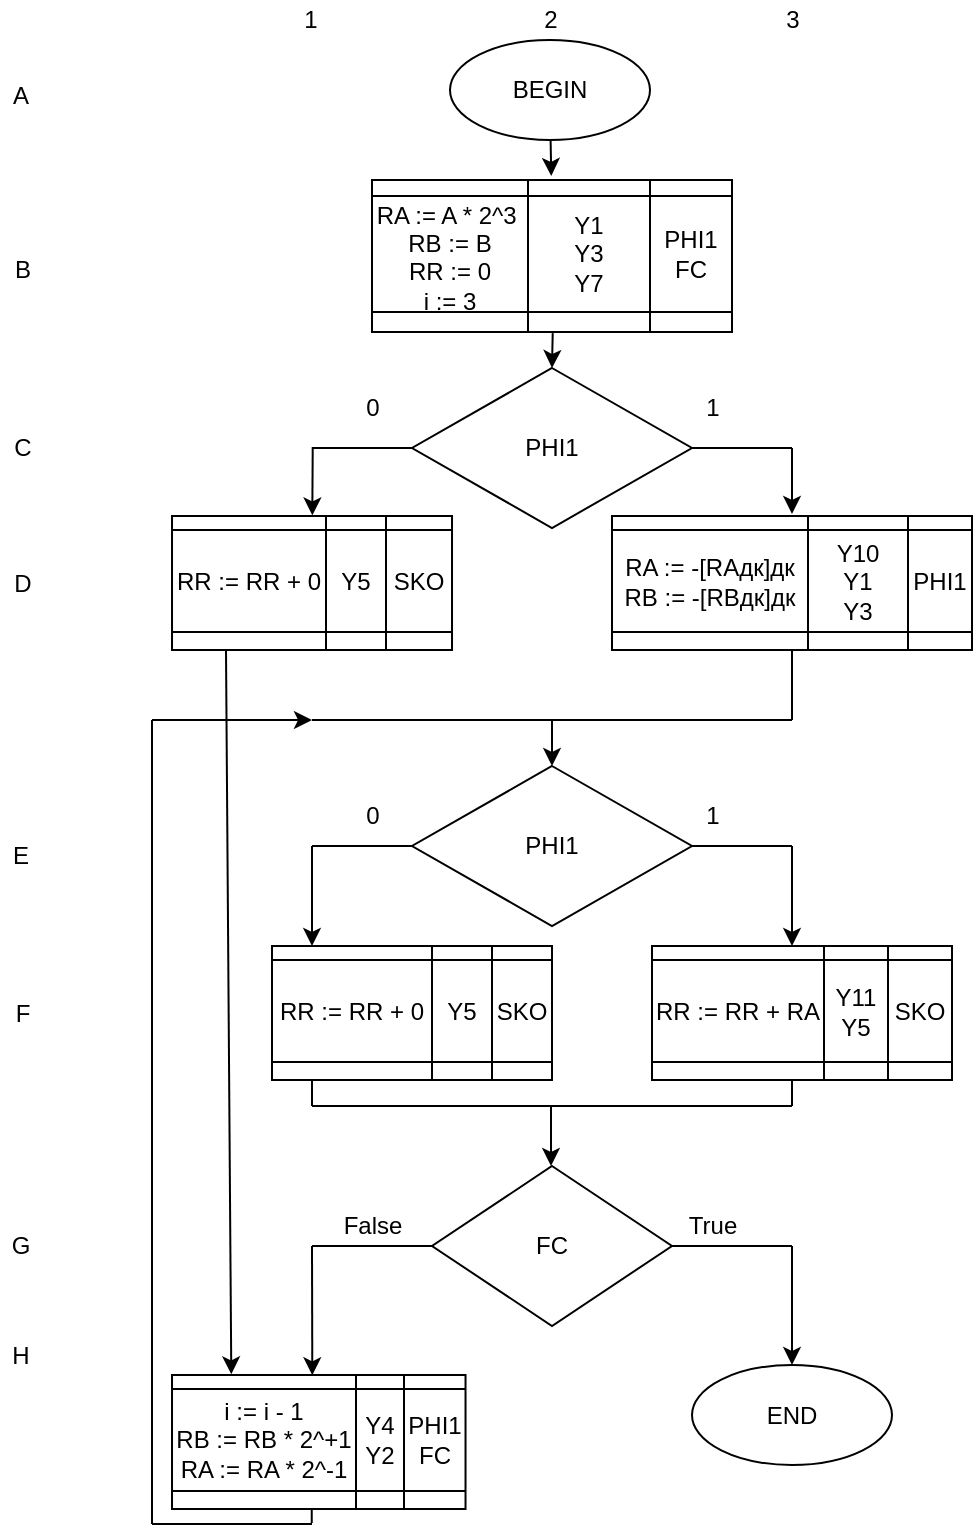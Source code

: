 <mxfile version="17.2.1" type="github">
  <diagram id="ez6Pmv2kusKLnf8vKSny" name="Page-1">
    <mxGraphModel dx="1763" dy="1227" grid="0" gridSize="10" guides="1" tooltips="0" connect="1" arrows="1" fold="1" page="0" pageScale="1" pageWidth="827" pageHeight="1169" background="none" math="0" shadow="0">
      <root>
        <mxCell id="0" />
        <mxCell id="1" parent="0" />
        <mxCell id="bsMHO7k-jK4RVr3ezQjx-1" value="BEGIN" style="ellipse;whiteSpace=wrap;html=1;" parent="1" vertex="1">
          <mxGeometry x="339" y="-87" width="100" height="50" as="geometry" />
        </mxCell>
        <mxCell id="bsMHO7k-jK4RVr3ezQjx-4" value="" style="endArrow=classic;html=1;rounded=0;entryX=0.498;entryY=-0.251;entryDx=0;entryDy=0;entryPerimeter=0;" parent="1" source="bsMHO7k-jK4RVr3ezQjx-1" target="Ww31mLnuFzs7qHQlqa_S-3" edge="1">
          <mxGeometry width="50" height="50" relative="1" as="geometry">
            <mxPoint x="400" y="124" as="sourcePoint" />
            <mxPoint x="390" y="-55" as="targetPoint" />
          </mxGeometry>
        </mxCell>
        <mxCell id="bsMHO7k-jK4RVr3ezQjx-8" value="" style="endArrow=none;html=1;rounded=0;entryX=1;entryY=0.5;entryDx=0;entryDy=0;" parent="1" target="bsMHO7k-jK4RVr3ezQjx-62" edge="1">
          <mxGeometry width="50" height="50" relative="1" as="geometry">
            <mxPoint x="510" y="117" as="sourcePoint" />
            <mxPoint x="440" y="-33" as="targetPoint" />
          </mxGeometry>
        </mxCell>
        <mxCell id="bsMHO7k-jK4RVr3ezQjx-9" value="" style="endArrow=none;html=1;rounded=0;exitX=0;exitY=0.5;exitDx=0;exitDy=0;" parent="1" source="bsMHO7k-jK4RVr3ezQjx-62" edge="1">
          <mxGeometry width="50" height="50" relative="1" as="geometry">
            <mxPoint x="390" y="17" as="sourcePoint" />
            <mxPoint x="270" y="117" as="targetPoint" />
          </mxGeometry>
        </mxCell>
        <mxCell id="bsMHO7k-jK4RVr3ezQjx-14" value="" style="endArrow=none;html=1;rounded=0;" parent="1" edge="1">
          <mxGeometry width="50" height="50" relative="1" as="geometry">
            <mxPoint x="270" y="253" as="sourcePoint" />
            <mxPoint x="390" y="253" as="targetPoint" />
          </mxGeometry>
        </mxCell>
        <mxCell id="bsMHO7k-jK4RVr3ezQjx-15" value="" style="endArrow=classic;html=1;rounded=0;entryX=0.5;entryY=0;entryDx=0;entryDy=0;" parent="1" target="bsMHO7k-jK4RVr3ezQjx-21" edge="1">
          <mxGeometry width="50" height="50" relative="1" as="geometry">
            <mxPoint x="390" y="253" as="sourcePoint" />
            <mxPoint x="390" y="273" as="targetPoint" />
          </mxGeometry>
        </mxCell>
        <mxCell id="bsMHO7k-jK4RVr3ezQjx-16" value="" style="endArrow=none;html=1;rounded=0;entryX=0.5;entryY=1;entryDx=0;entryDy=0;" parent="1" edge="1">
          <mxGeometry width="50" height="50" relative="1" as="geometry">
            <mxPoint x="510" y="253" as="sourcePoint" />
            <mxPoint x="510" y="217" as="targetPoint" />
          </mxGeometry>
        </mxCell>
        <mxCell id="bsMHO7k-jK4RVr3ezQjx-17" value="" style="endArrow=none;html=1;rounded=0;" parent="1" edge="1">
          <mxGeometry width="50" height="50" relative="1" as="geometry">
            <mxPoint x="390" y="253" as="sourcePoint" />
            <mxPoint x="510" y="253" as="targetPoint" />
          </mxGeometry>
        </mxCell>
        <mxCell id="bsMHO7k-jK4RVr3ezQjx-18" value="0" style="text;html=1;align=center;verticalAlign=middle;resizable=0;points=[];autosize=1;strokeColor=none;fillColor=none;" parent="1" vertex="1">
          <mxGeometry x="290" y="87" width="20" height="20" as="geometry" />
        </mxCell>
        <mxCell id="bsMHO7k-jK4RVr3ezQjx-19" value="1" style="text;html=1;align=center;verticalAlign=middle;resizable=0;points=[];autosize=1;strokeColor=none;fillColor=none;strokeWidth=1;" parent="1" vertex="1">
          <mxGeometry x="460" y="87" width="20" height="20" as="geometry" />
        </mxCell>
        <mxCell id="bsMHO7k-jK4RVr3ezQjx-21" value="PHI1" style="rhombus;whiteSpace=wrap;html=1;strokeWidth=1;" parent="1" vertex="1">
          <mxGeometry x="320" y="276" width="140" height="80" as="geometry" />
        </mxCell>
        <mxCell id="bsMHO7k-jK4RVr3ezQjx-24" value="" style="endArrow=none;html=1;rounded=0;exitX=1;exitY=0.5;exitDx=0;exitDy=0;" parent="1" source="bsMHO7k-jK4RVr3ezQjx-21" edge="1">
          <mxGeometry width="50" height="50" relative="1" as="geometry">
            <mxPoint x="400" y="271" as="sourcePoint" />
            <mxPoint x="510" y="316" as="targetPoint" />
          </mxGeometry>
        </mxCell>
        <mxCell id="bsMHO7k-jK4RVr3ezQjx-25" value="" style="endArrow=none;html=1;rounded=0;exitX=0;exitY=0.5;exitDx=0;exitDy=0;" parent="1" source="bsMHO7k-jK4RVr3ezQjx-21" edge="1">
          <mxGeometry width="50" height="50" relative="1" as="geometry">
            <mxPoint x="400" y="271" as="sourcePoint" />
            <mxPoint x="270" y="316" as="targetPoint" />
          </mxGeometry>
        </mxCell>
        <mxCell id="bsMHO7k-jK4RVr3ezQjx-26" value="1" style="text;html=1;align=center;verticalAlign=middle;resizable=0;points=[];autosize=1;strokeColor=none;fillColor=none;strokeWidth=1;" parent="1" vertex="1">
          <mxGeometry x="460" y="291" width="20" height="20" as="geometry" />
        </mxCell>
        <mxCell id="bsMHO7k-jK4RVr3ezQjx-27" value="0" style="text;html=1;align=center;verticalAlign=middle;resizable=0;points=[];autosize=1;strokeColor=none;fillColor=none;" parent="1" vertex="1">
          <mxGeometry x="290" y="291" width="20" height="20" as="geometry" />
        </mxCell>
        <mxCell id="bsMHO7k-jK4RVr3ezQjx-29" value="" style="endArrow=classic;html=1;rounded=0;entryX=0.5;entryY=0;entryDx=0;entryDy=0;" parent="1" edge="1">
          <mxGeometry width="50" height="50" relative="1" as="geometry">
            <mxPoint x="510" y="316" as="sourcePoint" />
            <mxPoint x="510" y="366" as="targetPoint" />
          </mxGeometry>
        </mxCell>
        <mxCell id="bsMHO7k-jK4RVr3ezQjx-32" value="" style="endArrow=classic;html=1;rounded=0;entryX=0.5;entryY=0;entryDx=0;entryDy=0;" parent="1" edge="1">
          <mxGeometry width="50" height="50" relative="1" as="geometry">
            <mxPoint x="270" y="316" as="sourcePoint" />
            <mxPoint x="270" y="366" as="targetPoint" />
          </mxGeometry>
        </mxCell>
        <mxCell id="bsMHO7k-jK4RVr3ezQjx-33" value="" style="endArrow=none;html=1;rounded=0;exitX=0.5;exitY=1;exitDx=0;exitDy=0;" parent="1" edge="1">
          <mxGeometry width="50" height="50" relative="1" as="geometry">
            <mxPoint x="270" y="426" as="sourcePoint" />
            <mxPoint x="270" y="446" as="targetPoint" />
          </mxGeometry>
        </mxCell>
        <mxCell id="bsMHO7k-jK4RVr3ezQjx-34" value="" style="endArrow=none;html=1;rounded=0;exitX=0.5;exitY=1;exitDx=0;exitDy=0;" parent="1" edge="1">
          <mxGeometry width="50" height="50" relative="1" as="geometry">
            <mxPoint x="510" y="426" as="sourcePoint" />
            <mxPoint x="510" y="446" as="targetPoint" />
          </mxGeometry>
        </mxCell>
        <mxCell id="bsMHO7k-jK4RVr3ezQjx-35" value="" style="endArrow=none;html=1;rounded=0;" parent="1" edge="1">
          <mxGeometry width="50" height="50" relative="1" as="geometry">
            <mxPoint x="270" y="446" as="sourcePoint" />
            <mxPoint x="390" y="446" as="targetPoint" />
          </mxGeometry>
        </mxCell>
        <mxCell id="bsMHO7k-jK4RVr3ezQjx-36" value="" style="endArrow=none;html=1;rounded=0;" parent="1" edge="1">
          <mxGeometry width="50" height="50" relative="1" as="geometry">
            <mxPoint x="390" y="446" as="sourcePoint" />
            <mxPoint x="510" y="446" as="targetPoint" />
          </mxGeometry>
        </mxCell>
        <mxCell id="bsMHO7k-jK4RVr3ezQjx-37" value="" style="endArrow=classic;html=1;rounded=0;" parent="1" edge="1">
          <mxGeometry width="50" height="50" relative="1" as="geometry">
            <mxPoint x="389.5" y="446" as="sourcePoint" />
            <mxPoint x="389.5" y="476" as="targetPoint" />
          </mxGeometry>
        </mxCell>
        <mxCell id="bsMHO7k-jK4RVr3ezQjx-38" value="FC" style="rhombus;whiteSpace=wrap;html=1;strokeWidth=1;" parent="1" vertex="1">
          <mxGeometry x="330" y="476" width="120" height="80" as="geometry" />
        </mxCell>
        <mxCell id="bsMHO7k-jK4RVr3ezQjx-39" value="" style="endArrow=none;html=1;rounded=0;entryX=1;entryY=0.5;entryDx=0;entryDy=0;" parent="1" target="bsMHO7k-jK4RVr3ezQjx-38" edge="1">
          <mxGeometry width="50" height="50" relative="1" as="geometry">
            <mxPoint x="510" y="516" as="sourcePoint" />
            <mxPoint x="280" y="556" as="targetPoint" />
          </mxGeometry>
        </mxCell>
        <mxCell id="bsMHO7k-jK4RVr3ezQjx-40" value="" style="endArrow=none;html=1;rounded=0;entryX=0;entryY=0.5;entryDx=0;entryDy=0;" parent="1" target="bsMHO7k-jK4RVr3ezQjx-38" edge="1">
          <mxGeometry width="50" height="50" relative="1" as="geometry">
            <mxPoint x="270" y="516" as="sourcePoint" />
            <mxPoint x="440" y="526" as="targetPoint" />
          </mxGeometry>
        </mxCell>
        <mxCell id="bsMHO7k-jK4RVr3ezQjx-41" value="True" style="text;html=1;align=center;verticalAlign=middle;resizable=0;points=[];autosize=1;strokeColor=none;fillColor=none;" parent="1" vertex="1">
          <mxGeometry x="450" y="496" width="40" height="20" as="geometry" />
        </mxCell>
        <mxCell id="bsMHO7k-jK4RVr3ezQjx-42" value="False" style="text;html=1;align=center;verticalAlign=middle;resizable=0;points=[];autosize=1;strokeColor=none;fillColor=none;" parent="1" vertex="1">
          <mxGeometry x="280" y="496" width="40" height="20" as="geometry" />
        </mxCell>
        <mxCell id="bsMHO7k-jK4RVr3ezQjx-43" value="" style="endArrow=classic;html=1;rounded=0;" parent="1" target="bsMHO7k-jK4RVr3ezQjx-44" edge="1">
          <mxGeometry width="50" height="50" relative="1" as="geometry">
            <mxPoint x="510" y="516" as="sourcePoint" />
            <mxPoint x="490" y="576" as="targetPoint" />
          </mxGeometry>
        </mxCell>
        <mxCell id="bsMHO7k-jK4RVr3ezQjx-44" value="END" style="ellipse;whiteSpace=wrap;html=1;strokeWidth=1;" parent="1" vertex="1">
          <mxGeometry x="460" y="575.5" width="100" height="50" as="geometry" />
        </mxCell>
        <mxCell id="bsMHO7k-jK4RVr3ezQjx-47" value="" style="endArrow=classic;html=1;rounded=0;entryX=0.478;entryY=0.002;entryDx=0;entryDy=0;entryPerimeter=0;" parent="1" edge="1" target="OqcFMhrwLSE0nuiAkA_E-14">
          <mxGeometry width="50" height="50" relative="1" as="geometry">
            <mxPoint x="270" y="516" as="sourcePoint" />
            <mxPoint x="270" y="536" as="targetPoint" />
          </mxGeometry>
        </mxCell>
        <mxCell id="bsMHO7k-jK4RVr3ezQjx-48" value="" style="endArrow=none;html=1;rounded=0;exitX=0.5;exitY=1;exitDx=0;exitDy=0;" parent="1" edge="1">
          <mxGeometry width="50" height="50" relative="1" as="geometry">
            <mxPoint x="269.87" y="634.5" as="sourcePoint" />
            <mxPoint x="269.87" y="654.5" as="targetPoint" />
          </mxGeometry>
        </mxCell>
        <mxCell id="bsMHO7k-jK4RVr3ezQjx-49" value="" style="endArrow=none;html=1;rounded=0;" parent="1" edge="1">
          <mxGeometry width="50" height="50" relative="1" as="geometry">
            <mxPoint x="270" y="655" as="sourcePoint" />
            <mxPoint x="190" y="655" as="targetPoint" />
          </mxGeometry>
        </mxCell>
        <mxCell id="bsMHO7k-jK4RVr3ezQjx-50" value="" style="endArrow=none;html=1;rounded=0;" parent="1" edge="1">
          <mxGeometry width="50" height="50" relative="1" as="geometry">
            <mxPoint x="190" y="655" as="sourcePoint" />
            <mxPoint x="190" y="253" as="targetPoint" />
          </mxGeometry>
        </mxCell>
        <mxCell id="bsMHO7k-jK4RVr3ezQjx-51" value="" style="endArrow=classic;html=1;rounded=0;" parent="1" edge="1">
          <mxGeometry width="50" height="50" relative="1" as="geometry">
            <mxPoint x="190" y="253" as="sourcePoint" />
            <mxPoint x="270" y="253" as="targetPoint" />
          </mxGeometry>
        </mxCell>
        <mxCell id="bsMHO7k-jK4RVr3ezQjx-52" value="1" style="text;html=1;align=center;verticalAlign=middle;resizable=0;points=[];autosize=1;strokeColor=none;fillColor=none;" parent="1" vertex="1">
          <mxGeometry x="259" y="-107" width="20" height="20" as="geometry" />
        </mxCell>
        <mxCell id="bsMHO7k-jK4RVr3ezQjx-53" value="2" style="text;html=1;align=center;verticalAlign=middle;resizable=0;points=[];autosize=1;strokeColor=none;fillColor=none;" parent="1" vertex="1">
          <mxGeometry x="379" y="-107" width="20" height="20" as="geometry" />
        </mxCell>
        <mxCell id="bsMHO7k-jK4RVr3ezQjx-54" value="3" style="text;html=1;align=center;verticalAlign=middle;resizable=0;points=[];autosize=1;strokeColor=none;fillColor=none;" parent="1" vertex="1">
          <mxGeometry x="500" y="-107" width="20" height="20" as="geometry" />
        </mxCell>
        <mxCell id="bsMHO7k-jK4RVr3ezQjx-55" value="A" style="text;html=1;align=center;verticalAlign=middle;resizable=0;points=[];autosize=1;strokeColor=none;fillColor=none;" parent="1" vertex="1">
          <mxGeometry x="114" y="-69" width="20" height="20" as="geometry" />
        </mxCell>
        <mxCell id="bsMHO7k-jK4RVr3ezQjx-56" value="B" style="text;html=1;align=center;verticalAlign=middle;resizable=0;points=[];autosize=1;strokeColor=none;fillColor=none;" parent="1" vertex="1">
          <mxGeometry x="115" y="17.5" width="20" height="20" as="geometry" />
        </mxCell>
        <mxCell id="bsMHO7k-jK4RVr3ezQjx-62" value="PHI1" style="rhombus;whiteSpace=wrap;html=1;strokeWidth=1;" parent="1" vertex="1">
          <mxGeometry x="320" y="77" width="140" height="80" as="geometry" />
        </mxCell>
        <mxCell id="bsMHO7k-jK4RVr3ezQjx-65" value="" style="endArrow=classic;html=1;rounded=0;" parent="1" edge="1">
          <mxGeometry width="50" height="50" relative="1" as="geometry">
            <mxPoint x="510" y="117" as="sourcePoint" />
            <mxPoint x="510" y="150" as="targetPoint" />
          </mxGeometry>
        </mxCell>
        <mxCell id="bsMHO7k-jK4RVr3ezQjx-66" value="" style="endArrow=classic;html=1;rounded=0;entryX=0.5;entryY=0;entryDx=0;entryDy=0;exitX=0.502;exitY=1.056;exitDx=0;exitDy=0;exitPerimeter=0;" parent="1" source="Ww31mLnuFzs7qHQlqa_S-11" target="bsMHO7k-jK4RVr3ezQjx-62" edge="1">
          <mxGeometry width="50" height="50" relative="1" as="geometry">
            <mxPoint x="390" y="57" as="sourcePoint" />
            <mxPoint x="390" y="101" as="targetPoint" />
          </mxGeometry>
        </mxCell>
        <mxCell id="bsMHO7k-jK4RVr3ezQjx-67" value="D" style="text;html=1;align=center;verticalAlign=middle;resizable=0;points=[];autosize=1;strokeColor=none;fillColor=none;" parent="1" vertex="1">
          <mxGeometry x="115" y="174.5" width="20" height="20" as="geometry" />
        </mxCell>
        <mxCell id="bsMHO7k-jK4RVr3ezQjx-68" value="E" style="text;html=1;align=center;verticalAlign=middle;resizable=0;points=[];autosize=1;strokeColor=none;fillColor=none;" parent="1" vertex="1">
          <mxGeometry x="114" y="311" width="20" height="20" as="geometry" />
        </mxCell>
        <mxCell id="bsMHO7k-jK4RVr3ezQjx-69" value="F" style="text;html=1;align=center;verticalAlign=middle;resizable=0;points=[];autosize=1;strokeColor=none;fillColor=none;" parent="1" vertex="1">
          <mxGeometry x="115" y="389.5" width="20" height="20" as="geometry" />
        </mxCell>
        <mxCell id="bsMHO7k-jK4RVr3ezQjx-70" value="G" style="text;html=1;align=center;verticalAlign=middle;resizable=0;points=[];autosize=1;strokeColor=none;fillColor=none;" parent="1" vertex="1">
          <mxGeometry x="114" y="506" width="20" height="20" as="geometry" />
        </mxCell>
        <mxCell id="bsMHO7k-jK4RVr3ezQjx-71" value="H" style="text;html=1;align=center;verticalAlign=middle;resizable=0;points=[];autosize=1;strokeColor=none;fillColor=none;" parent="1" vertex="1">
          <mxGeometry x="114" y="560.5" width="20" height="20" as="geometry" />
        </mxCell>
        <mxCell id="0i_KQLf-vOwQ2QUWjy_H-2" value="C" style="text;html=1;align=center;verticalAlign=middle;resizable=0;points=[];autosize=1;strokeColor=none;fillColor=none;" parent="1" vertex="1">
          <mxGeometry x="115" y="108" width="19" height="18" as="geometry" />
        </mxCell>
        <mxCell id="Ww31mLnuFzs7qHQlqa_S-2" value="" style="shape=table;html=1;whiteSpace=wrap;startSize=0;container=1;collapsible=0;childLayout=tableLayout;" parent="1" vertex="1">
          <mxGeometry x="300" y="-17" width="180" height="76" as="geometry" />
        </mxCell>
        <mxCell id="Ww31mLnuFzs7qHQlqa_S-3" value="" style="shape=tableRow;horizontal=0;startSize=0;swimlaneHead=0;swimlaneBody=0;top=0;left=0;bottom=0;right=0;collapsible=0;dropTarget=0;fillColor=none;points=[[0,0.5],[1,0.5]];portConstraint=eastwest;" parent="Ww31mLnuFzs7qHQlqa_S-2" vertex="1">
          <mxGeometry width="180" height="8" as="geometry" />
        </mxCell>
        <mxCell id="Ww31mLnuFzs7qHQlqa_S-4" value="" style="shape=partialRectangle;html=1;whiteSpace=wrap;connectable=0;fillColor=none;top=0;left=0;bottom=0;right=0;overflow=hidden;" parent="Ww31mLnuFzs7qHQlqa_S-3" vertex="1">
          <mxGeometry width="78" height="8" as="geometry">
            <mxRectangle width="78" height="8" as="alternateBounds" />
          </mxGeometry>
        </mxCell>
        <mxCell id="Ww31mLnuFzs7qHQlqa_S-5" value="" style="shape=partialRectangle;html=1;whiteSpace=wrap;connectable=0;fillColor=none;top=0;left=0;bottom=0;right=0;overflow=hidden;" parent="Ww31mLnuFzs7qHQlqa_S-3" vertex="1">
          <mxGeometry x="78" width="61" height="8" as="geometry">
            <mxRectangle width="61" height="8" as="alternateBounds" />
          </mxGeometry>
        </mxCell>
        <mxCell id="Ww31mLnuFzs7qHQlqa_S-6" value="" style="shape=partialRectangle;html=1;whiteSpace=wrap;connectable=0;fillColor=none;top=0;left=0;bottom=0;right=0;overflow=hidden;" parent="Ww31mLnuFzs7qHQlqa_S-3" vertex="1">
          <mxGeometry x="139" width="41" height="8" as="geometry">
            <mxRectangle width="41" height="8" as="alternateBounds" />
          </mxGeometry>
        </mxCell>
        <mxCell id="Ww31mLnuFzs7qHQlqa_S-7" value="" style="shape=tableRow;horizontal=0;startSize=0;swimlaneHead=0;swimlaneBody=0;top=0;left=0;bottom=0;right=0;collapsible=0;dropTarget=0;fillColor=none;points=[[0,0.5],[1,0.5]];portConstraint=eastwest;" parent="Ww31mLnuFzs7qHQlqa_S-2" vertex="1">
          <mxGeometry y="8" width="180" height="58" as="geometry" />
        </mxCell>
        <mxCell id="Ww31mLnuFzs7qHQlqa_S-8" value="&lt;span&gt;RA := A * 2^3&amp;nbsp;&lt;/span&gt;&lt;br&gt;&lt;span&gt;RB := B&lt;br&gt;RR := 0&lt;br&gt;i := 3&lt;br&gt;&lt;/span&gt;" style="shape=partialRectangle;html=1;whiteSpace=wrap;connectable=0;fillColor=none;top=0;left=0;bottom=0;right=0;overflow=hidden;" parent="Ww31mLnuFzs7qHQlqa_S-7" vertex="1">
          <mxGeometry width="78" height="58" as="geometry">
            <mxRectangle width="78" height="58" as="alternateBounds" />
          </mxGeometry>
        </mxCell>
        <mxCell id="Ww31mLnuFzs7qHQlqa_S-9" value="Y1&lt;br&gt;Y3&lt;br&gt;Y7" style="shape=partialRectangle;html=1;whiteSpace=wrap;connectable=0;fillColor=none;top=0;left=0;bottom=0;right=0;overflow=hidden;" parent="Ww31mLnuFzs7qHQlqa_S-7" vertex="1">
          <mxGeometry x="78" width="61" height="58" as="geometry">
            <mxRectangle width="61" height="58" as="alternateBounds" />
          </mxGeometry>
        </mxCell>
        <mxCell id="Ww31mLnuFzs7qHQlqa_S-10" value="PHI1&lt;br&gt;FC" style="shape=partialRectangle;html=1;whiteSpace=wrap;connectable=0;fillColor=none;top=0;left=0;bottom=0;right=0;overflow=hidden;" parent="Ww31mLnuFzs7qHQlqa_S-7" vertex="1">
          <mxGeometry x="139" width="41" height="58" as="geometry">
            <mxRectangle width="41" height="58" as="alternateBounds" />
          </mxGeometry>
        </mxCell>
        <mxCell id="Ww31mLnuFzs7qHQlqa_S-11" value="" style="shape=tableRow;horizontal=0;startSize=0;swimlaneHead=0;swimlaneBody=0;top=0;left=0;bottom=0;right=0;collapsible=0;dropTarget=0;fillColor=none;points=[[0,0.5],[1,0.5]];portConstraint=eastwest;" parent="Ww31mLnuFzs7qHQlqa_S-2" vertex="1">
          <mxGeometry y="66" width="180" height="10" as="geometry" />
        </mxCell>
        <mxCell id="Ww31mLnuFzs7qHQlqa_S-12" value="" style="shape=partialRectangle;html=1;whiteSpace=wrap;connectable=0;fillColor=none;top=0;left=0;bottom=0;right=0;overflow=hidden;" parent="Ww31mLnuFzs7qHQlqa_S-11" vertex="1">
          <mxGeometry width="78" height="10" as="geometry">
            <mxRectangle width="78" height="10" as="alternateBounds" />
          </mxGeometry>
        </mxCell>
        <mxCell id="Ww31mLnuFzs7qHQlqa_S-13" value="" style="shape=partialRectangle;html=1;whiteSpace=wrap;connectable=0;fillColor=none;top=0;left=0;bottom=0;right=0;overflow=hidden;" parent="Ww31mLnuFzs7qHQlqa_S-11" vertex="1">
          <mxGeometry x="78" width="61" height="10" as="geometry">
            <mxRectangle width="61" height="10" as="alternateBounds" />
          </mxGeometry>
        </mxCell>
        <mxCell id="Ww31mLnuFzs7qHQlqa_S-14" value="" style="shape=partialRectangle;html=1;whiteSpace=wrap;connectable=0;fillColor=none;top=0;left=0;bottom=0;right=0;overflow=hidden;pointerEvents=1;" parent="Ww31mLnuFzs7qHQlqa_S-11" vertex="1">
          <mxGeometry x="139" width="41" height="10" as="geometry">
            <mxRectangle width="41" height="10" as="alternateBounds" />
          </mxGeometry>
        </mxCell>
        <mxCell id="Ww31mLnuFzs7qHQlqa_S-15" value="" style="shape=table;html=1;whiteSpace=wrap;startSize=0;container=1;collapsible=0;childLayout=tableLayout;" parent="1" vertex="1">
          <mxGeometry x="420" y="151" width="180" height="67" as="geometry" />
        </mxCell>
        <mxCell id="Ww31mLnuFzs7qHQlqa_S-16" value="" style="shape=tableRow;horizontal=0;startSize=0;swimlaneHead=0;swimlaneBody=0;top=0;left=0;bottom=0;right=0;collapsible=0;dropTarget=0;fillColor=none;points=[[0,0.5],[1,0.5]];portConstraint=eastwest;" parent="Ww31mLnuFzs7qHQlqa_S-15" vertex="1">
          <mxGeometry width="180" height="7" as="geometry" />
        </mxCell>
        <mxCell id="Ww31mLnuFzs7qHQlqa_S-17" value="" style="shape=partialRectangle;html=1;whiteSpace=wrap;connectable=0;fillColor=none;top=0;left=0;bottom=0;right=0;overflow=hidden;" parent="Ww31mLnuFzs7qHQlqa_S-16" vertex="1">
          <mxGeometry width="98" height="7" as="geometry">
            <mxRectangle width="98" height="7" as="alternateBounds" />
          </mxGeometry>
        </mxCell>
        <mxCell id="Ww31mLnuFzs7qHQlqa_S-18" value="" style="shape=partialRectangle;html=1;whiteSpace=wrap;connectable=0;fillColor=none;top=0;left=0;bottom=0;right=0;overflow=hidden;" parent="Ww31mLnuFzs7qHQlqa_S-16" vertex="1">
          <mxGeometry x="98" width="50" height="7" as="geometry">
            <mxRectangle width="50" height="7" as="alternateBounds" />
          </mxGeometry>
        </mxCell>
        <mxCell id="Ww31mLnuFzs7qHQlqa_S-19" value="" style="shape=partialRectangle;html=1;whiteSpace=wrap;connectable=0;fillColor=none;top=0;left=0;bottom=0;right=0;overflow=hidden;" parent="Ww31mLnuFzs7qHQlqa_S-16" vertex="1">
          <mxGeometry x="148" width="32" height="7" as="geometry">
            <mxRectangle width="32" height="7" as="alternateBounds" />
          </mxGeometry>
        </mxCell>
        <mxCell id="Ww31mLnuFzs7qHQlqa_S-20" value="" style="shape=tableRow;horizontal=0;startSize=0;swimlaneHead=0;swimlaneBody=0;top=0;left=0;bottom=0;right=0;collapsible=0;dropTarget=0;fillColor=none;points=[[0,0.5],[1,0.5]];portConstraint=eastwest;" parent="Ww31mLnuFzs7qHQlqa_S-15" vertex="1">
          <mxGeometry y="7" width="180" height="51" as="geometry" />
        </mxCell>
        <mxCell id="Ww31mLnuFzs7qHQlqa_S-21" value="RA := -[RAдк]дк&lt;br&gt;RB := -[RBдк]дк&lt;span&gt;&lt;br&gt;&lt;/span&gt;" style="shape=partialRectangle;html=1;whiteSpace=wrap;connectable=0;fillColor=none;top=0;left=0;bottom=0;right=0;overflow=hidden;" parent="Ww31mLnuFzs7qHQlqa_S-20" vertex="1">
          <mxGeometry width="98" height="51" as="geometry">
            <mxRectangle width="98" height="51" as="alternateBounds" />
          </mxGeometry>
        </mxCell>
        <mxCell id="Ww31mLnuFzs7qHQlqa_S-22" value="Y10&lt;br&gt;Y1&lt;br&gt;Y3" style="shape=partialRectangle;html=1;whiteSpace=wrap;connectable=0;fillColor=none;top=0;left=0;bottom=0;right=0;overflow=hidden;" parent="Ww31mLnuFzs7qHQlqa_S-20" vertex="1">
          <mxGeometry x="98" width="50" height="51" as="geometry">
            <mxRectangle width="50" height="51" as="alternateBounds" />
          </mxGeometry>
        </mxCell>
        <mxCell id="Ww31mLnuFzs7qHQlqa_S-23" value="PHI1" style="shape=partialRectangle;html=1;whiteSpace=wrap;connectable=0;fillColor=none;top=0;left=0;bottom=0;right=0;overflow=hidden;" parent="Ww31mLnuFzs7qHQlqa_S-20" vertex="1">
          <mxGeometry x="148" width="32" height="51" as="geometry">
            <mxRectangle width="32" height="51" as="alternateBounds" />
          </mxGeometry>
        </mxCell>
        <mxCell id="Ww31mLnuFzs7qHQlqa_S-24" value="" style="shape=tableRow;horizontal=0;startSize=0;swimlaneHead=0;swimlaneBody=0;top=0;left=0;bottom=0;right=0;collapsible=0;dropTarget=0;fillColor=none;points=[[0,0.5],[1,0.5]];portConstraint=eastwest;" parent="Ww31mLnuFzs7qHQlqa_S-15" vertex="1">
          <mxGeometry y="58" width="180" height="9" as="geometry" />
        </mxCell>
        <mxCell id="Ww31mLnuFzs7qHQlqa_S-25" value="" style="shape=partialRectangle;html=1;whiteSpace=wrap;connectable=0;fillColor=none;top=0;left=0;bottom=0;right=0;overflow=hidden;" parent="Ww31mLnuFzs7qHQlqa_S-24" vertex="1">
          <mxGeometry width="98" height="9" as="geometry">
            <mxRectangle width="98" height="9" as="alternateBounds" />
          </mxGeometry>
        </mxCell>
        <mxCell id="Ww31mLnuFzs7qHQlqa_S-26" value="" style="shape=partialRectangle;html=1;whiteSpace=wrap;connectable=0;fillColor=none;top=0;left=0;bottom=0;right=0;overflow=hidden;" parent="Ww31mLnuFzs7qHQlqa_S-24" vertex="1">
          <mxGeometry x="98" width="50" height="9" as="geometry">
            <mxRectangle width="50" height="9" as="alternateBounds" />
          </mxGeometry>
        </mxCell>
        <mxCell id="Ww31mLnuFzs7qHQlqa_S-27" value="" style="shape=partialRectangle;html=1;whiteSpace=wrap;connectable=0;fillColor=none;top=0;left=0;bottom=0;right=0;overflow=hidden;pointerEvents=1;" parent="Ww31mLnuFzs7qHQlqa_S-24" vertex="1">
          <mxGeometry x="148" width="32" height="9" as="geometry">
            <mxRectangle width="32" height="9" as="alternateBounds" />
          </mxGeometry>
        </mxCell>
        <mxCell id="Ww31mLnuFzs7qHQlqa_S-28" value="" style="shape=table;html=1;whiteSpace=wrap;startSize=0;container=1;collapsible=0;childLayout=tableLayout;" parent="1" vertex="1">
          <mxGeometry x="440" y="366" width="150" height="67" as="geometry" />
        </mxCell>
        <mxCell id="Ww31mLnuFzs7qHQlqa_S-29" value="" style="shape=tableRow;horizontal=0;startSize=0;swimlaneHead=0;swimlaneBody=0;top=0;left=0;bottom=0;right=0;collapsible=0;dropTarget=0;fillColor=none;points=[[0,0.5],[1,0.5]];portConstraint=eastwest;" parent="Ww31mLnuFzs7qHQlqa_S-28" vertex="1">
          <mxGeometry width="150" height="7" as="geometry" />
        </mxCell>
        <mxCell id="Ww31mLnuFzs7qHQlqa_S-30" value="" style="shape=partialRectangle;html=1;whiteSpace=wrap;connectable=0;fillColor=none;top=0;left=0;bottom=0;right=0;overflow=hidden;" parent="Ww31mLnuFzs7qHQlqa_S-29" vertex="1">
          <mxGeometry width="86" height="7" as="geometry">
            <mxRectangle width="86" height="7" as="alternateBounds" />
          </mxGeometry>
        </mxCell>
        <mxCell id="Ww31mLnuFzs7qHQlqa_S-31" value="" style="shape=partialRectangle;html=1;whiteSpace=wrap;connectable=0;fillColor=none;top=0;left=0;bottom=0;right=0;overflow=hidden;" parent="Ww31mLnuFzs7qHQlqa_S-29" vertex="1">
          <mxGeometry x="86" width="32" height="7" as="geometry">
            <mxRectangle width="32" height="7" as="alternateBounds" />
          </mxGeometry>
        </mxCell>
        <mxCell id="Ww31mLnuFzs7qHQlqa_S-32" value="" style="shape=partialRectangle;html=1;whiteSpace=wrap;connectable=0;fillColor=none;top=0;left=0;bottom=0;right=0;overflow=hidden;" parent="Ww31mLnuFzs7qHQlqa_S-29" vertex="1">
          <mxGeometry x="118" width="32" height="7" as="geometry">
            <mxRectangle width="32" height="7" as="alternateBounds" />
          </mxGeometry>
        </mxCell>
        <mxCell id="Ww31mLnuFzs7qHQlqa_S-33" value="" style="shape=tableRow;horizontal=0;startSize=0;swimlaneHead=0;swimlaneBody=0;top=0;left=0;bottom=0;right=0;collapsible=0;dropTarget=0;fillColor=none;points=[[0,0.5],[1,0.5]];portConstraint=eastwest;" parent="Ww31mLnuFzs7qHQlqa_S-28" vertex="1">
          <mxGeometry y="7" width="150" height="51" as="geometry" />
        </mxCell>
        <mxCell id="Ww31mLnuFzs7qHQlqa_S-34" value="RR := RR + RA&lt;span&gt;&lt;br&gt;&lt;/span&gt;" style="shape=partialRectangle;html=1;whiteSpace=wrap;connectable=0;fillColor=none;top=0;left=0;bottom=0;right=0;overflow=hidden;" parent="Ww31mLnuFzs7qHQlqa_S-33" vertex="1">
          <mxGeometry width="86" height="51" as="geometry">
            <mxRectangle width="86" height="51" as="alternateBounds" />
          </mxGeometry>
        </mxCell>
        <mxCell id="Ww31mLnuFzs7qHQlqa_S-35" value="Y11&lt;br&gt;Y5" style="shape=partialRectangle;html=1;whiteSpace=wrap;connectable=0;fillColor=none;top=0;left=0;bottom=0;right=0;overflow=hidden;" parent="Ww31mLnuFzs7qHQlqa_S-33" vertex="1">
          <mxGeometry x="86" width="32" height="51" as="geometry">
            <mxRectangle width="32" height="51" as="alternateBounds" />
          </mxGeometry>
        </mxCell>
        <mxCell id="Ww31mLnuFzs7qHQlqa_S-36" value="SKO" style="shape=partialRectangle;html=1;whiteSpace=wrap;connectable=0;fillColor=none;top=0;left=0;bottom=0;right=0;overflow=hidden;" parent="Ww31mLnuFzs7qHQlqa_S-33" vertex="1">
          <mxGeometry x="118" width="32" height="51" as="geometry">
            <mxRectangle width="32" height="51" as="alternateBounds" />
          </mxGeometry>
        </mxCell>
        <mxCell id="Ww31mLnuFzs7qHQlqa_S-37" value="" style="shape=tableRow;horizontal=0;startSize=0;swimlaneHead=0;swimlaneBody=0;top=0;left=0;bottom=0;right=0;collapsible=0;dropTarget=0;fillColor=none;points=[[0,0.5],[1,0.5]];portConstraint=eastwest;" parent="Ww31mLnuFzs7qHQlqa_S-28" vertex="1">
          <mxGeometry y="58" width="150" height="9" as="geometry" />
        </mxCell>
        <mxCell id="Ww31mLnuFzs7qHQlqa_S-38" value="" style="shape=partialRectangle;html=1;whiteSpace=wrap;connectable=0;fillColor=none;top=0;left=0;bottom=0;right=0;overflow=hidden;" parent="Ww31mLnuFzs7qHQlqa_S-37" vertex="1">
          <mxGeometry width="86" height="9" as="geometry">
            <mxRectangle width="86" height="9" as="alternateBounds" />
          </mxGeometry>
        </mxCell>
        <mxCell id="Ww31mLnuFzs7qHQlqa_S-39" value="" style="shape=partialRectangle;html=1;whiteSpace=wrap;connectable=0;fillColor=none;top=0;left=0;bottom=0;right=0;overflow=hidden;" parent="Ww31mLnuFzs7qHQlqa_S-37" vertex="1">
          <mxGeometry x="86" width="32" height="9" as="geometry">
            <mxRectangle width="32" height="9" as="alternateBounds" />
          </mxGeometry>
        </mxCell>
        <mxCell id="Ww31mLnuFzs7qHQlqa_S-40" value="" style="shape=partialRectangle;html=1;whiteSpace=wrap;connectable=0;fillColor=none;top=0;left=0;bottom=0;right=0;overflow=hidden;pointerEvents=1;" parent="Ww31mLnuFzs7qHQlqa_S-37" vertex="1">
          <mxGeometry x="118" width="32" height="9" as="geometry">
            <mxRectangle width="32" height="9" as="alternateBounds" />
          </mxGeometry>
        </mxCell>
        <mxCell id="OqcFMhrwLSE0nuiAkA_E-1" value="" style="shape=table;html=1;whiteSpace=wrap;startSize=0;container=1;collapsible=0;childLayout=tableLayout;" parent="1" vertex="1">
          <mxGeometry x="250" y="366" width="140" height="67" as="geometry" />
        </mxCell>
        <mxCell id="OqcFMhrwLSE0nuiAkA_E-2" value="" style="shape=tableRow;horizontal=0;startSize=0;swimlaneHead=0;swimlaneBody=0;top=0;left=0;bottom=0;right=0;collapsible=0;dropTarget=0;fillColor=none;points=[[0,0.5],[1,0.5]];portConstraint=eastwest;" parent="OqcFMhrwLSE0nuiAkA_E-1" vertex="1">
          <mxGeometry width="140" height="7" as="geometry" />
        </mxCell>
        <mxCell id="OqcFMhrwLSE0nuiAkA_E-3" value="" style="shape=partialRectangle;html=1;whiteSpace=wrap;connectable=0;fillColor=none;top=0;left=0;bottom=0;right=0;overflow=hidden;" parent="OqcFMhrwLSE0nuiAkA_E-2" vertex="1">
          <mxGeometry width="80" height="7" as="geometry">
            <mxRectangle width="80" height="7" as="alternateBounds" />
          </mxGeometry>
        </mxCell>
        <mxCell id="OqcFMhrwLSE0nuiAkA_E-4" value="" style="shape=partialRectangle;html=1;whiteSpace=wrap;connectable=0;fillColor=none;top=0;left=0;bottom=0;right=0;overflow=hidden;" parent="OqcFMhrwLSE0nuiAkA_E-2" vertex="1">
          <mxGeometry x="80" width="30" height="7" as="geometry">
            <mxRectangle width="30" height="7" as="alternateBounds" />
          </mxGeometry>
        </mxCell>
        <mxCell id="OqcFMhrwLSE0nuiAkA_E-5" value="" style="shape=partialRectangle;html=1;whiteSpace=wrap;connectable=0;fillColor=none;top=0;left=0;bottom=0;right=0;overflow=hidden;" parent="OqcFMhrwLSE0nuiAkA_E-2" vertex="1">
          <mxGeometry x="110" width="30" height="7" as="geometry">
            <mxRectangle width="30" height="7" as="alternateBounds" />
          </mxGeometry>
        </mxCell>
        <mxCell id="OqcFMhrwLSE0nuiAkA_E-6" value="" style="shape=tableRow;horizontal=0;startSize=0;swimlaneHead=0;swimlaneBody=0;top=0;left=0;bottom=0;right=0;collapsible=0;dropTarget=0;fillColor=none;points=[[0,0.5],[1,0.5]];portConstraint=eastwest;" parent="OqcFMhrwLSE0nuiAkA_E-1" vertex="1">
          <mxGeometry y="7" width="140" height="51" as="geometry" />
        </mxCell>
        <mxCell id="OqcFMhrwLSE0nuiAkA_E-7" value="RR := RR + 0&lt;span&gt;&lt;br&gt;&lt;/span&gt;" style="shape=partialRectangle;html=1;whiteSpace=wrap;connectable=0;fillColor=none;top=0;left=0;bottom=0;right=0;overflow=hidden;" parent="OqcFMhrwLSE0nuiAkA_E-6" vertex="1">
          <mxGeometry width="80" height="51" as="geometry">
            <mxRectangle width="80" height="51" as="alternateBounds" />
          </mxGeometry>
        </mxCell>
        <mxCell id="OqcFMhrwLSE0nuiAkA_E-8" value="Y5" style="shape=partialRectangle;html=1;whiteSpace=wrap;connectable=0;fillColor=none;top=0;left=0;bottom=0;right=0;overflow=hidden;" parent="OqcFMhrwLSE0nuiAkA_E-6" vertex="1">
          <mxGeometry x="80" width="30" height="51" as="geometry">
            <mxRectangle width="30" height="51" as="alternateBounds" />
          </mxGeometry>
        </mxCell>
        <mxCell id="OqcFMhrwLSE0nuiAkA_E-9" value="SKO" style="shape=partialRectangle;html=1;whiteSpace=wrap;connectable=0;fillColor=none;top=0;left=0;bottom=0;right=0;overflow=hidden;" parent="OqcFMhrwLSE0nuiAkA_E-6" vertex="1">
          <mxGeometry x="110" width="30" height="51" as="geometry">
            <mxRectangle width="30" height="51" as="alternateBounds" />
          </mxGeometry>
        </mxCell>
        <mxCell id="OqcFMhrwLSE0nuiAkA_E-10" value="" style="shape=tableRow;horizontal=0;startSize=0;swimlaneHead=0;swimlaneBody=0;top=0;left=0;bottom=0;right=0;collapsible=0;dropTarget=0;fillColor=none;points=[[0,0.5],[1,0.5]];portConstraint=eastwest;" parent="OqcFMhrwLSE0nuiAkA_E-1" vertex="1">
          <mxGeometry y="58" width="140" height="9" as="geometry" />
        </mxCell>
        <mxCell id="OqcFMhrwLSE0nuiAkA_E-11" value="" style="shape=partialRectangle;html=1;whiteSpace=wrap;connectable=0;fillColor=none;top=0;left=0;bottom=0;right=0;overflow=hidden;" parent="OqcFMhrwLSE0nuiAkA_E-10" vertex="1">
          <mxGeometry width="80" height="9" as="geometry">
            <mxRectangle width="80" height="9" as="alternateBounds" />
          </mxGeometry>
        </mxCell>
        <mxCell id="OqcFMhrwLSE0nuiAkA_E-12" value="" style="shape=partialRectangle;html=1;whiteSpace=wrap;connectable=0;fillColor=none;top=0;left=0;bottom=0;right=0;overflow=hidden;" parent="OqcFMhrwLSE0nuiAkA_E-10" vertex="1">
          <mxGeometry x="80" width="30" height="9" as="geometry">
            <mxRectangle width="30" height="9" as="alternateBounds" />
          </mxGeometry>
        </mxCell>
        <mxCell id="OqcFMhrwLSE0nuiAkA_E-13" value="" style="shape=partialRectangle;html=1;whiteSpace=wrap;connectable=0;fillColor=none;top=0;left=0;bottom=0;right=0;overflow=hidden;pointerEvents=1;" parent="OqcFMhrwLSE0nuiAkA_E-10" vertex="1">
          <mxGeometry x="110" width="30" height="9" as="geometry">
            <mxRectangle width="30" height="9" as="alternateBounds" />
          </mxGeometry>
        </mxCell>
        <mxCell id="OqcFMhrwLSE0nuiAkA_E-14" value="" style="shape=table;html=1;whiteSpace=wrap;startSize=0;container=1;collapsible=0;childLayout=tableLayout;" parent="1" vertex="1">
          <mxGeometry x="200.01" y="580.5" width="146.75" height="67" as="geometry" />
        </mxCell>
        <mxCell id="OqcFMhrwLSE0nuiAkA_E-15" value="" style="shape=tableRow;horizontal=0;startSize=0;swimlaneHead=0;swimlaneBody=0;top=0;left=0;bottom=0;right=0;collapsible=0;dropTarget=0;fillColor=none;points=[[0,0.5],[1,0.5]];portConstraint=eastwest;" parent="OqcFMhrwLSE0nuiAkA_E-14" vertex="1">
          <mxGeometry width="146.75" height="7" as="geometry" />
        </mxCell>
        <mxCell id="OqcFMhrwLSE0nuiAkA_E-16" value="" style="shape=partialRectangle;html=1;whiteSpace=wrap;connectable=0;fillColor=none;top=0;left=0;bottom=0;right=0;overflow=hidden;" parent="OqcFMhrwLSE0nuiAkA_E-15" vertex="1">
          <mxGeometry width="92" height="7" as="geometry">
            <mxRectangle width="92" height="7" as="alternateBounds" />
          </mxGeometry>
        </mxCell>
        <mxCell id="OqcFMhrwLSE0nuiAkA_E-17" value="" style="shape=partialRectangle;html=1;whiteSpace=wrap;connectable=0;fillColor=none;top=0;left=0;bottom=0;right=0;overflow=hidden;" parent="OqcFMhrwLSE0nuiAkA_E-15" vertex="1">
          <mxGeometry x="92" width="24" height="7" as="geometry">
            <mxRectangle width="24" height="7" as="alternateBounds" />
          </mxGeometry>
        </mxCell>
        <mxCell id="OqcFMhrwLSE0nuiAkA_E-18" value="" style="shape=partialRectangle;html=1;whiteSpace=wrap;connectable=0;fillColor=none;top=0;left=0;bottom=0;right=0;overflow=hidden;" parent="OqcFMhrwLSE0nuiAkA_E-15" vertex="1">
          <mxGeometry x="116" width="31" height="7" as="geometry">
            <mxRectangle width="31" height="7" as="alternateBounds" />
          </mxGeometry>
        </mxCell>
        <mxCell id="OqcFMhrwLSE0nuiAkA_E-19" value="" style="shape=tableRow;horizontal=0;startSize=0;swimlaneHead=0;swimlaneBody=0;top=0;left=0;bottom=0;right=0;collapsible=0;dropTarget=0;fillColor=none;points=[[0,0.5],[1,0.5]];portConstraint=eastwest;" parent="OqcFMhrwLSE0nuiAkA_E-14" vertex="1">
          <mxGeometry y="7" width="146.75" height="51" as="geometry" />
        </mxCell>
        <mxCell id="OqcFMhrwLSE0nuiAkA_E-20" value="i := i - 1&lt;br&gt;&lt;span&gt;RB := RB * 2^+1&lt;br&gt;RA := RA * 2^-1&lt;br&gt;&lt;/span&gt;" style="shape=partialRectangle;html=1;whiteSpace=wrap;connectable=0;fillColor=none;top=0;left=0;bottom=0;right=0;overflow=hidden;" parent="OqcFMhrwLSE0nuiAkA_E-19" vertex="1">
          <mxGeometry width="92" height="51" as="geometry">
            <mxRectangle width="92" height="51" as="alternateBounds" />
          </mxGeometry>
        </mxCell>
        <mxCell id="OqcFMhrwLSE0nuiAkA_E-21" value="Y4&lt;br&gt;Y2" style="shape=partialRectangle;html=1;whiteSpace=wrap;connectable=0;fillColor=none;top=0;left=0;bottom=0;right=0;overflow=hidden;" parent="OqcFMhrwLSE0nuiAkA_E-19" vertex="1">
          <mxGeometry x="92" width="24" height="51" as="geometry">
            <mxRectangle width="24" height="51" as="alternateBounds" />
          </mxGeometry>
        </mxCell>
        <mxCell id="OqcFMhrwLSE0nuiAkA_E-22" value="PHI1&lt;br&gt;FC" style="shape=partialRectangle;html=1;whiteSpace=wrap;connectable=0;fillColor=none;top=0;left=0;bottom=0;right=0;overflow=hidden;" parent="OqcFMhrwLSE0nuiAkA_E-19" vertex="1">
          <mxGeometry x="116" width="31" height="51" as="geometry">
            <mxRectangle width="31" height="51" as="alternateBounds" />
          </mxGeometry>
        </mxCell>
        <mxCell id="OqcFMhrwLSE0nuiAkA_E-23" value="" style="shape=tableRow;horizontal=0;startSize=0;swimlaneHead=0;swimlaneBody=0;top=0;left=0;bottom=0;right=0;collapsible=0;dropTarget=0;fillColor=none;points=[[0,0.5],[1,0.5]];portConstraint=eastwest;" parent="OqcFMhrwLSE0nuiAkA_E-14" vertex="1">
          <mxGeometry y="58" width="146.75" height="9" as="geometry" />
        </mxCell>
        <mxCell id="OqcFMhrwLSE0nuiAkA_E-24" value="" style="shape=partialRectangle;html=1;whiteSpace=wrap;connectable=0;fillColor=none;top=0;left=0;bottom=0;right=0;overflow=hidden;" parent="OqcFMhrwLSE0nuiAkA_E-23" vertex="1">
          <mxGeometry width="92" height="9" as="geometry">
            <mxRectangle width="92" height="9" as="alternateBounds" />
          </mxGeometry>
        </mxCell>
        <mxCell id="OqcFMhrwLSE0nuiAkA_E-25" value="" style="shape=partialRectangle;html=1;whiteSpace=wrap;connectable=0;fillColor=none;top=0;left=0;bottom=0;right=0;overflow=hidden;" parent="OqcFMhrwLSE0nuiAkA_E-23" vertex="1">
          <mxGeometry x="92" width="24" height="9" as="geometry">
            <mxRectangle width="24" height="9" as="alternateBounds" />
          </mxGeometry>
        </mxCell>
        <mxCell id="OqcFMhrwLSE0nuiAkA_E-26" value="" style="shape=partialRectangle;html=1;whiteSpace=wrap;connectable=0;fillColor=none;top=0;left=0;bottom=0;right=0;overflow=hidden;pointerEvents=1;" parent="OqcFMhrwLSE0nuiAkA_E-23" vertex="1">
          <mxGeometry x="116" width="31" height="9" as="geometry">
            <mxRectangle width="31" height="9" as="alternateBounds" />
          </mxGeometry>
        </mxCell>
        <mxCell id="EZNh7wdjjM_7pR54PTIj-1" value="" style="shape=table;html=1;whiteSpace=wrap;startSize=0;container=1;collapsible=0;childLayout=tableLayout;" parent="1" vertex="1">
          <mxGeometry x="200.01" y="151" width="140" height="67" as="geometry" />
        </mxCell>
        <mxCell id="EZNh7wdjjM_7pR54PTIj-2" value="" style="shape=tableRow;horizontal=0;startSize=0;swimlaneHead=0;swimlaneBody=0;top=0;left=0;bottom=0;right=0;collapsible=0;dropTarget=0;fillColor=none;points=[[0,0.5],[1,0.5]];portConstraint=eastwest;" parent="EZNh7wdjjM_7pR54PTIj-1" vertex="1">
          <mxGeometry width="140" height="7" as="geometry" />
        </mxCell>
        <mxCell id="EZNh7wdjjM_7pR54PTIj-3" value="" style="shape=partialRectangle;html=1;whiteSpace=wrap;connectable=0;fillColor=none;top=0;left=0;bottom=0;right=0;overflow=hidden;" parent="EZNh7wdjjM_7pR54PTIj-2" vertex="1">
          <mxGeometry width="77" height="7" as="geometry">
            <mxRectangle width="77" height="7" as="alternateBounds" />
          </mxGeometry>
        </mxCell>
        <mxCell id="EZNh7wdjjM_7pR54PTIj-4" value="" style="shape=partialRectangle;html=1;whiteSpace=wrap;connectable=0;fillColor=none;top=0;left=0;bottom=0;right=0;overflow=hidden;" parent="EZNh7wdjjM_7pR54PTIj-2" vertex="1">
          <mxGeometry x="77" width="30" height="7" as="geometry">
            <mxRectangle width="30" height="7" as="alternateBounds" />
          </mxGeometry>
        </mxCell>
        <mxCell id="EZNh7wdjjM_7pR54PTIj-5" value="" style="shape=partialRectangle;html=1;whiteSpace=wrap;connectable=0;fillColor=none;top=0;left=0;bottom=0;right=0;overflow=hidden;" parent="EZNh7wdjjM_7pR54PTIj-2" vertex="1">
          <mxGeometry x="107" width="33" height="7" as="geometry">
            <mxRectangle width="33" height="7" as="alternateBounds" />
          </mxGeometry>
        </mxCell>
        <mxCell id="EZNh7wdjjM_7pR54PTIj-6" value="" style="shape=tableRow;horizontal=0;startSize=0;swimlaneHead=0;swimlaneBody=0;top=0;left=0;bottom=0;right=0;collapsible=0;dropTarget=0;fillColor=none;points=[[0,0.5],[1,0.5]];portConstraint=eastwest;" parent="EZNh7wdjjM_7pR54PTIj-1" vertex="1">
          <mxGeometry y="7" width="140" height="51" as="geometry" />
        </mxCell>
        <mxCell id="EZNh7wdjjM_7pR54PTIj-7" value="RR := RR + 0&lt;span&gt;&lt;br&gt;&lt;/span&gt;" style="shape=partialRectangle;html=1;whiteSpace=wrap;connectable=0;fillColor=none;top=0;left=0;bottom=0;right=0;overflow=hidden;" parent="EZNh7wdjjM_7pR54PTIj-6" vertex="1">
          <mxGeometry width="77" height="51" as="geometry">
            <mxRectangle width="77" height="51" as="alternateBounds" />
          </mxGeometry>
        </mxCell>
        <mxCell id="EZNh7wdjjM_7pR54PTIj-8" value="Y5" style="shape=partialRectangle;html=1;whiteSpace=wrap;connectable=0;fillColor=none;top=0;left=0;bottom=0;right=0;overflow=hidden;" parent="EZNh7wdjjM_7pR54PTIj-6" vertex="1">
          <mxGeometry x="77" width="30" height="51" as="geometry">
            <mxRectangle width="30" height="51" as="alternateBounds" />
          </mxGeometry>
        </mxCell>
        <mxCell id="EZNh7wdjjM_7pR54PTIj-9" value="SKO" style="shape=partialRectangle;html=1;whiteSpace=wrap;connectable=0;fillColor=none;top=0;left=0;bottom=0;right=0;overflow=hidden;" parent="EZNh7wdjjM_7pR54PTIj-6" vertex="1">
          <mxGeometry x="107" width="33" height="51" as="geometry">
            <mxRectangle width="33" height="51" as="alternateBounds" />
          </mxGeometry>
        </mxCell>
        <mxCell id="EZNh7wdjjM_7pR54PTIj-10" value="" style="shape=tableRow;horizontal=0;startSize=0;swimlaneHead=0;swimlaneBody=0;top=0;left=0;bottom=0;right=0;collapsible=0;dropTarget=0;fillColor=none;points=[[0,0.5],[1,0.5]];portConstraint=eastwest;" parent="EZNh7wdjjM_7pR54PTIj-1" vertex="1">
          <mxGeometry y="58" width="140" height="9" as="geometry" />
        </mxCell>
        <mxCell id="EZNh7wdjjM_7pR54PTIj-11" value="" style="shape=partialRectangle;html=1;whiteSpace=wrap;connectable=0;fillColor=none;top=0;left=0;bottom=0;right=0;overflow=hidden;" parent="EZNh7wdjjM_7pR54PTIj-10" vertex="1">
          <mxGeometry width="77" height="9" as="geometry">
            <mxRectangle width="77" height="9" as="alternateBounds" />
          </mxGeometry>
        </mxCell>
        <mxCell id="EZNh7wdjjM_7pR54PTIj-12" value="" style="shape=partialRectangle;html=1;whiteSpace=wrap;connectable=0;fillColor=none;top=0;left=0;bottom=0;right=0;overflow=hidden;" parent="EZNh7wdjjM_7pR54PTIj-10" vertex="1">
          <mxGeometry x="77" width="30" height="9" as="geometry">
            <mxRectangle width="30" height="9" as="alternateBounds" />
          </mxGeometry>
        </mxCell>
        <mxCell id="EZNh7wdjjM_7pR54PTIj-13" value="" style="shape=partialRectangle;html=1;whiteSpace=wrap;connectable=0;fillColor=none;top=0;left=0;bottom=0;right=0;overflow=hidden;pointerEvents=1;" parent="EZNh7wdjjM_7pR54PTIj-10" vertex="1">
          <mxGeometry x="107" width="33" height="9" as="geometry">
            <mxRectangle width="33" height="9" as="alternateBounds" />
          </mxGeometry>
        </mxCell>
        <mxCell id="EZNh7wdjjM_7pR54PTIj-16" value="" style="endArrow=classic;html=1;rounded=0;exitX=0.502;exitY=1.056;exitDx=0;exitDy=0;exitPerimeter=0;entryX=0.501;entryY=-0.042;entryDx=0;entryDy=0;entryPerimeter=0;" parent="1" edge="1" target="EZNh7wdjjM_7pR54PTIj-2">
          <mxGeometry width="50" height="50" relative="1" as="geometry">
            <mxPoint x="270.36" y="116.56" as="sourcePoint" />
            <mxPoint x="270" y="140" as="targetPoint" />
          </mxGeometry>
        </mxCell>
        <mxCell id="cMtYCwhaJ8jYhWlKDUyy-1" value="" style="endArrow=classic;html=1;rounded=0;entryX=0.202;entryY=-0.048;entryDx=0;entryDy=0;entryPerimeter=0;" edge="1" parent="1" target="OqcFMhrwLSE0nuiAkA_E-15">
          <mxGeometry width="50" height="50" relative="1" as="geometry">
            <mxPoint x="227" y="218" as="sourcePoint" />
            <mxPoint x="230" y="566" as="targetPoint" />
          </mxGeometry>
        </mxCell>
      </root>
    </mxGraphModel>
  </diagram>
</mxfile>
